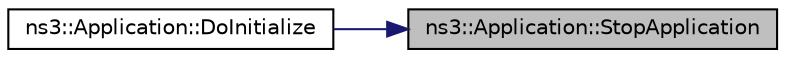digraph "ns3::Application::StopApplication"
{
 // LATEX_PDF_SIZE
  edge [fontname="Helvetica",fontsize="10",labelfontname="Helvetica",labelfontsize="10"];
  node [fontname="Helvetica",fontsize="10",shape=record];
  rankdir="RL";
  Node1 [label="ns3::Application::StopApplication",height=0.2,width=0.4,color="black", fillcolor="grey75", style="filled", fontcolor="black",tooltip="Application specific shutdown code."];
  Node1 -> Node2 [dir="back",color="midnightblue",fontsize="10",style="solid",fontname="Helvetica"];
  Node2 [label="ns3::Application::DoInitialize",height=0.2,width=0.4,color="black", fillcolor="white", style="filled",URL="$classns3_1_1_application.html#a5eb6dbd210418f3a0ec5a2515fc3a009",tooltip="Initialize() implementation."];
}
